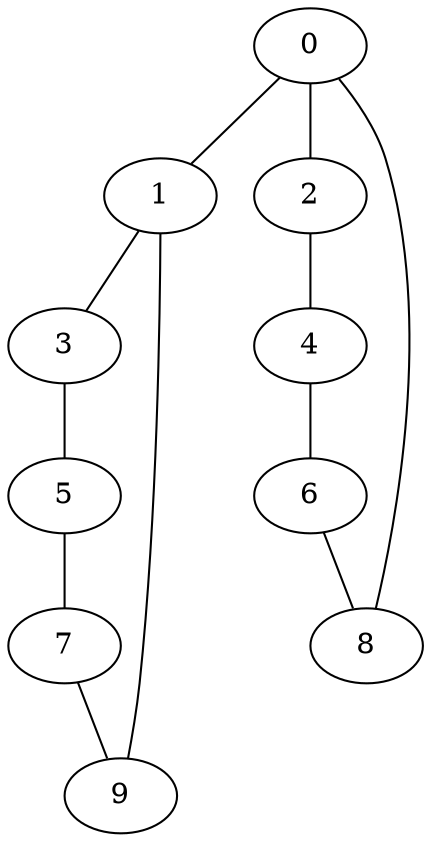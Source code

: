 graph g {
  0; 
  1;
  2;
  3;
  4;
  5;
  6;
  7;
  8;
  9;
  0 -- 1;
  0 -- 2;
  0 -- 8;
  1 -- 3;
  1 -- 9;
  2 -- 4;
  3 -- 5;
  4 -- 6;
  5 -- 7;
  6 -- 8;
  7 -- 9;
  }
